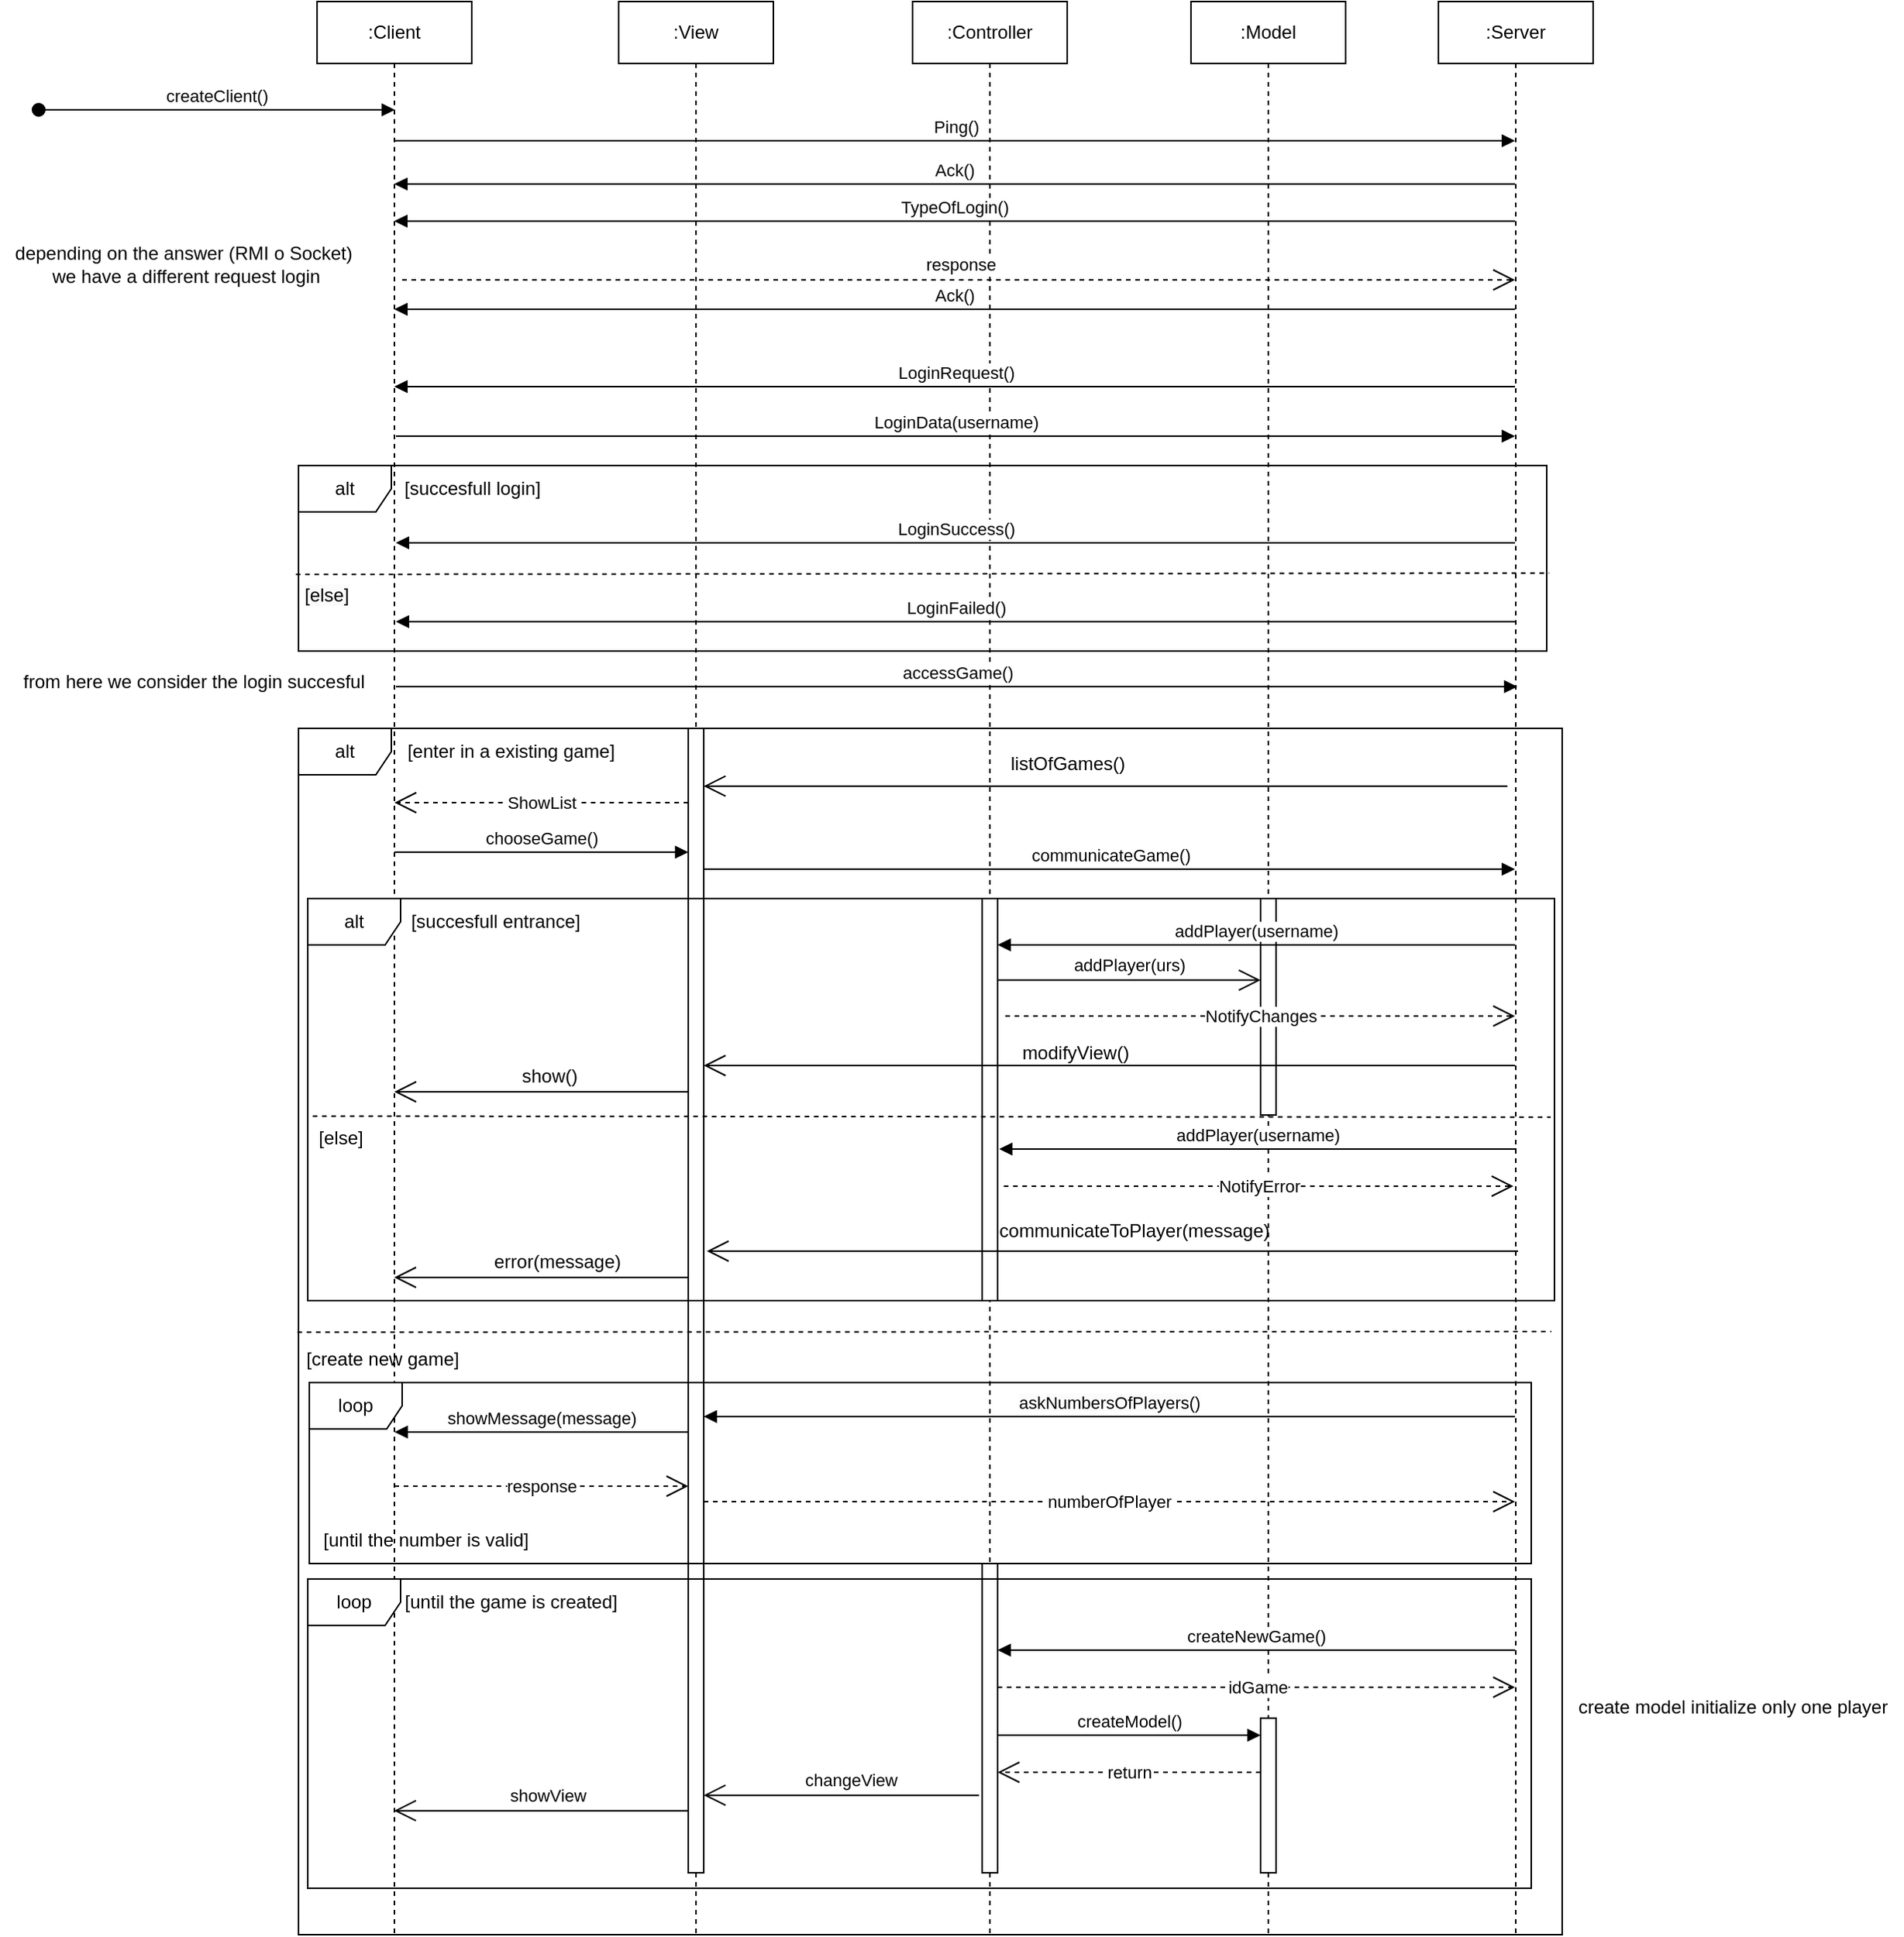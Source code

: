 <mxfile version="26.1.1">
  <diagram name="Page-1" id="2YBvvXClWsGukQMizWep">
    <mxGraphModel dx="1464" dy="775" grid="1" gridSize="10" guides="1" tooltips="1" connect="1" arrows="1" fold="1" page="1" pageScale="1" pageWidth="850" pageHeight="1100" math="0" shadow="0">
      <root>
        <mxCell id="0" />
        <mxCell id="1" parent="0" />
        <mxCell id="rBuW9H_jq5mMNheMzDFq-9" value=":View&lt;span style=&quot;color: rgba(0, 0, 0, 0); font-family: monospace; font-size: 0px; text-align: start; text-wrap-mode: nowrap;&quot;&gt;%3CmxGraphModel%3E%3Croot%3E%3CmxCell%20id%3D%220%22%2F%3E%3CmxCell%20id%3D%221%22%20parent%3D%220%22%2F%3E%3CmxCell%20id%3D%222%22%20value%3D%22%3AObject%22%20style%3D%22shape%3DumlLifeline%3Bperimeter%3DlifelinePerimeter%3BwhiteSpace%3Dwrap%3Bhtml%3D1%3Bcontainer%3D0%3BdropTarget%3D0%3Bcollapsible%3D0%3BrecursiveResize%3D0%3BoutlineConnect%3D0%3BportConstraint%3Deastwest%3BnewEdgeStyle%3D%7B%26quot%3BedgeStyle%26quot%3B%3A%26quot%3BelbowEdgeStyle%26quot%3B%2C%26quot%3Belbow%26quot%3B%3A%26quot%3Bvertical%26quot%3B%2C%26quot%3Bcurved%26quot%3B%3A0%2C%26quot%3Brounded%26quot%3B%3A0%7D%3B%22%20vertex%3D%221%22%20parent%3D%221%22%3E%3CmxGeometry%20x%3D%22370%22%20y%3D%22120%22%20width%3D%22100%22%20height%3D%22300%22%20as%3D%22geometry%22%2F%3E%3C%2FmxCell%3E%3CmxCell%20id%3D%223%22%20value%3D%22%22%20style%3D%22html%3D1%3Bpoints%3D%5B%5D%3Bperimeter%3DorthogonalPerimeter%3BoutlineConnect%3D0%3BtargetShapes%3DumlLifeline%3BportConstraint%3Deastwest%3BnewEdgeStyle%3D%7B%26quot%3BedgeStyle%26quot%3B%3A%26quot%3BelbowEdgeStyle%26quot%3B%2C%26quot%3Belbow%26quot%3B%3A%26quot%3Bvertical%26quot%3B%2C%26quot%3Bcurved%26quot%3B%3A0%2C%26quot%3Brounded%26quot%3B%3A0%7D%3B%22%20vertex%3D%221%22%20parent%3D%222%22%3E%3CmxGeometry%20x%3D%2245%22%20y%3D%2270%22%20width%3D%2210%22%20height%3D%22190%22%20as%3D%22geometry%22%2F%3E%3C%2FmxCell%3E%3CmxCell%20id%3D%224%22%20value%3D%22dispatch%22%20style%3D%22html%3D1%3BverticalAlign%3Dbottom%3BstartArrow%3Doval%3BendArrow%3Dblock%3BstartSize%3D8%3BedgeStyle%3DelbowEdgeStyle%3Belbow%3Dvertical%3Bcurved%3D0%3Brounded%3D0%3B%22%20edge%3D%221%22%20parent%3D%222%22%20target%3D%223%22%3E%3CmxGeometry%20relative%3D%221%22%20as%3D%22geometry%22%3E%3CmxPoint%20x%3D%22-15%22%20y%3D%2270%22%20as%3D%22sourcePoint%22%2F%3E%3C%2FmxGeometry%3E%3C%2FmxCell%3E%3CmxCell%20id%3D%225%22%20value%3D%22%22%20style%3D%22html%3D1%3Bpoints%3D%5B%5D%3Bperimeter%3DorthogonalPerimeter%3BoutlineConnect%3D0%3BtargetShapes%3DumlLifeline%3BportConstraint%3Deastwest%3BnewEdgeStyle%3D%7B%26quot%3BedgeStyle%26quot%3B%3A%26quot%3BelbowEdgeStyle%26quot%3B%2C%26quot%3Belbow%26quot%3B%3A%26quot%3Bvertical%26quot%3B%2C%26quot%3Bcurved%26quot%3B%3A0%2C%26quot%3Brounded%26quot%3B%3A0%7D%3B%22%20vertex%3D%221%22%20parent%3D%222%22%3E%3CmxGeometry%20x%3D%2250%22%20y%3D%22120%22%20width%3D%2210%22%20height%3D%2280%22%20as%3D%22geometry%22%2F%3E%3C%2FmxCell%3E%3C%2Froot%3E%3C%2FmxGraphModel%3E&lt;/span&gt;" style="shape=umlLifeline;perimeter=lifelinePerimeter;whiteSpace=wrap;html=1;container=1;dropTarget=0;collapsible=0;recursiveResize=0;outlineConnect=0;portConstraint=eastwest;newEdgeStyle={&quot;curved&quot;:0,&quot;rounded&quot;:0};" parent="1" vertex="1">
          <mxGeometry x="570" y="110" width="100" height="1250" as="geometry" />
        </mxCell>
        <mxCell id="rBuW9H_jq5mMNheMzDFq-10" value=":Controller" style="shape=umlLifeline;perimeter=lifelinePerimeter;whiteSpace=wrap;html=1;container=1;dropTarget=0;collapsible=0;recursiveResize=0;outlineConnect=0;portConstraint=eastwest;newEdgeStyle={&quot;curved&quot;:0,&quot;rounded&quot;:0};" parent="1" vertex="1">
          <mxGeometry x="760" y="110" width="100" height="1250" as="geometry" />
        </mxCell>
        <mxCell id="rBuW9H_jq5mMNheMzDFq-12" value=":Model" style="shape=umlLifeline;perimeter=lifelinePerimeter;whiteSpace=wrap;html=1;container=1;dropTarget=0;collapsible=0;recursiveResize=0;outlineConnect=0;portConstraint=eastwest;newEdgeStyle={&quot;curved&quot;:0,&quot;rounded&quot;:0};" parent="1" vertex="1">
          <mxGeometry x="940" y="110" width="100" height="1250" as="geometry" />
        </mxCell>
        <mxCell id="uLrYTXcCRGbgXtRRE7eR-38" value="" style="html=1;points=[[0,0,0,0,5],[0,1,0,0,-5],[1,0,0,0,5],[1,1,0,0,-5]];perimeter=orthogonalPerimeter;outlineConnect=0;targetShapes=umlLifeline;portConstraint=eastwest;newEdgeStyle={&quot;curved&quot;:0,&quot;rounded&quot;:0};" parent="rBuW9H_jq5mMNheMzDFq-12" vertex="1">
          <mxGeometry x="45" y="580" width="10" height="140" as="geometry" />
        </mxCell>
        <mxCell id="uLrYTXcCRGbgXtRRE7eR-82" value="" style="html=1;points=[[0,0,0,0,5],[0,1,0,0,-5],[1,0,0,0,5],[1,1,0,0,-5]];perimeter=orthogonalPerimeter;outlineConnect=0;targetShapes=umlLifeline;portConstraint=eastwest;newEdgeStyle={&quot;curved&quot;:0,&quot;rounded&quot;:0};" parent="rBuW9H_jq5mMNheMzDFq-12" vertex="1">
          <mxGeometry x="45" y="1110" width="10" height="100" as="geometry" />
        </mxCell>
        <mxCell id="rBuW9H_jq5mMNheMzDFq-13" value="createClient()" style="html=1;verticalAlign=bottom;startArrow=oval;startFill=1;endArrow=block;startSize=8;curved=0;rounded=0;" parent="1" edge="1">
          <mxGeometry x="-0.001" width="60" relative="1" as="geometry">
            <mxPoint x="194.997" y="180" as="sourcePoint" />
            <mxPoint x="425.33" y="180" as="targetPoint" />
            <mxPoint as="offset" />
          </mxGeometry>
        </mxCell>
        <mxCell id="uLrYTXcCRGbgXtRRE7eR-1" value=":Server" style="shape=umlLifeline;perimeter=lifelinePerimeter;whiteSpace=wrap;html=1;container=1;dropTarget=0;collapsible=0;recursiveResize=0;outlineConnect=0;portConstraint=eastwest;newEdgeStyle={&quot;curved&quot;:0,&quot;rounded&quot;:0};" parent="1" vertex="1">
          <mxGeometry x="1100" y="110" width="100" height="1250" as="geometry" />
        </mxCell>
        <mxCell id="uLrYTXcCRGbgXtRRE7eR-2" value=":Client" style="shape=umlLifeline;perimeter=lifelinePerimeter;whiteSpace=wrap;html=1;container=1;dropTarget=0;collapsible=0;recursiveResize=0;outlineConnect=0;portConstraint=eastwest;newEdgeStyle={&quot;curved&quot;:0,&quot;rounded&quot;:0};" parent="1" vertex="1">
          <mxGeometry x="375" y="110" width="100" height="1250" as="geometry" />
        </mxCell>
        <mxCell id="uLrYTXcCRGbgXtRRE7eR-3" value="Ping()" style="html=1;verticalAlign=bottom;endArrow=block;curved=0;rounded=0;" parent="1" target="uLrYTXcCRGbgXtRRE7eR-1" edge="1">
          <mxGeometry width="80" relative="1" as="geometry">
            <mxPoint x="425" y="200" as="sourcePoint" />
            <mxPoint x="649.5" y="200" as="targetPoint" />
          </mxGeometry>
        </mxCell>
        <mxCell id="uLrYTXcCRGbgXtRRE7eR-5" value="Ack()" style="html=1;verticalAlign=bottom;endArrow=block;curved=0;rounded=0;" parent="1" source="uLrYTXcCRGbgXtRRE7eR-1" edge="1">
          <mxGeometry width="80" relative="1" as="geometry">
            <mxPoint x="649.5" y="228.0" as="sourcePoint" />
            <mxPoint x="424.944" y="228.0" as="targetPoint" />
          </mxGeometry>
        </mxCell>
        <mxCell id="uLrYTXcCRGbgXtRRE7eR-6" value="LoginRequest()" style="html=1;verticalAlign=bottom;endArrow=block;curved=0;rounded=0;" parent="1" source="uLrYTXcCRGbgXtRRE7eR-1" edge="1">
          <mxGeometry x="-0.001" width="80" relative="1" as="geometry">
            <mxPoint x="649.5" y="359.0" as="sourcePoint" />
            <mxPoint x="424.944" y="359.0" as="targetPoint" />
            <mxPoint as="offset" />
          </mxGeometry>
        </mxCell>
        <mxCell id="uLrYTXcCRGbgXtRRE7eR-8" value="TypeOfLogin()" style="html=1;verticalAlign=bottom;endArrow=block;curved=0;rounded=0;" parent="1" source="uLrYTXcCRGbgXtRRE7eR-1" edge="1">
          <mxGeometry width="80" relative="1" as="geometry">
            <mxPoint x="649.5" y="252" as="sourcePoint" />
            <mxPoint x="424.875" y="252" as="targetPoint" />
          </mxGeometry>
        </mxCell>
        <mxCell id="uLrYTXcCRGbgXtRRE7eR-9" value="response" style="endArrow=open;endSize=12;dashed=1;html=1;rounded=0;" parent="1" target="uLrYTXcCRGbgXtRRE7eR-1" edge="1">
          <mxGeometry x="0.002" y="10" width="160" relative="1" as="geometry">
            <mxPoint x="430" y="290" as="sourcePoint" />
            <mxPoint x="590" y="290" as="targetPoint" />
            <mxPoint as="offset" />
          </mxGeometry>
        </mxCell>
        <mxCell id="uLrYTXcCRGbgXtRRE7eR-11" value="depending on the answer (RMI o Socket)&amp;nbsp;&lt;div&gt;we have a different request login&lt;/div&gt;" style="text;html=1;align=center;verticalAlign=middle;resizable=0;points=[];autosize=1;strokeColor=none;fillColor=none;" parent="1" vertex="1">
          <mxGeometry x="170" y="260" width="240" height="40" as="geometry" />
        </mxCell>
        <mxCell id="uLrYTXcCRGbgXtRRE7eR-12" value="Ack()" style="html=1;verticalAlign=bottom;endArrow=block;curved=0;rounded=0;" parent="1" source="uLrYTXcCRGbgXtRRE7eR-1" edge="1">
          <mxGeometry width="80" relative="1" as="geometry">
            <mxPoint x="649.5" y="309.0" as="sourcePoint" />
            <mxPoint x="424.944" y="309.0" as="targetPoint" />
          </mxGeometry>
        </mxCell>
        <mxCell id="uLrYTXcCRGbgXtRRE7eR-13" value="LoginData(username)" style="html=1;verticalAlign=bottom;endArrow=block;curved=0;rounded=0;" parent="1" target="uLrYTXcCRGbgXtRRE7eR-1" edge="1">
          <mxGeometry width="80" relative="1" as="geometry">
            <mxPoint x="426" y="391" as="sourcePoint" />
            <mxPoint x="650.5" y="391" as="targetPoint" />
          </mxGeometry>
        </mxCell>
        <mxCell id="uLrYTXcCRGbgXtRRE7eR-14" value="alt" style="shape=umlFrame;whiteSpace=wrap;html=1;pointerEvents=0;" parent="1" vertex="1">
          <mxGeometry x="363" y="410" width="807" height="120" as="geometry" />
        </mxCell>
        <mxCell id="uLrYTXcCRGbgXtRRE7eR-15" value="[succesfull login]" style="text;html=1;align=center;verticalAlign=middle;resizable=0;points=[];autosize=1;strokeColor=none;fillColor=none;" parent="1" vertex="1">
          <mxGeometry x="420" y="410" width="110" height="30" as="geometry" />
        </mxCell>
        <mxCell id="uLrYTXcCRGbgXtRRE7eR-16" value="LoginSuccess()" style="html=1;verticalAlign=bottom;endArrow=block;curved=0;rounded=0;" parent="1" source="uLrYTXcCRGbgXtRRE7eR-1" edge="1">
          <mxGeometry x="-0.001" width="80" relative="1" as="geometry">
            <mxPoint x="650.5" y="460.0" as="sourcePoint" />
            <mxPoint x="425.944" y="460.0" as="targetPoint" />
            <mxPoint as="offset" />
          </mxGeometry>
        </mxCell>
        <mxCell id="uLrYTXcCRGbgXtRRE7eR-20" value="" style="endArrow=none;dashed=1;html=1;rounded=0;exitX=-0.005;exitY=0.382;exitDx=0;exitDy=0;exitPerimeter=0;entryX=1.002;entryY=0.58;entryDx=0;entryDy=0;entryPerimeter=0;" parent="1" target="uLrYTXcCRGbgXtRRE7eR-14" edge="1">
          <mxGeometry width="50" height="50" relative="1" as="geometry">
            <mxPoint x="361.3" y="480.4" as="sourcePoint" />
            <mxPoint x="701.3" y="479" as="targetPoint" />
          </mxGeometry>
        </mxCell>
        <mxCell id="uLrYTXcCRGbgXtRRE7eR-21" value="&lt;span style=&quot;color: rgb(0, 0, 0); font-family: Helvetica; font-size: 12px; font-style: normal; font-variant-ligatures: normal; font-variant-caps: normal; font-weight: 400; letter-spacing: normal; orphans: 2; text-align: center; text-indent: 0px; text-transform: none; widows: 2; word-spacing: 0px; -webkit-text-stroke-width: 0px; white-space: nowrap; background-color: rgb(251, 251, 251); text-decoration-thickness: initial; text-decoration-style: initial; text-decoration-color: initial; float: none; display: inline !important;&quot;&gt;[else]&lt;/span&gt;" style="text;whiteSpace=wrap;html=1;" parent="1" vertex="1">
          <mxGeometry x="365" y="480" width="120" height="40" as="geometry" />
        </mxCell>
        <mxCell id="uLrYTXcCRGbgXtRRE7eR-22" value="LoginFailed()" style="html=1;verticalAlign=bottom;endArrow=block;curved=0;rounded=0;" parent="1" source="uLrYTXcCRGbgXtRRE7eR-1" edge="1">
          <mxGeometry x="-0.001" width="80" relative="1" as="geometry">
            <mxPoint x="650.5" y="511.0" as="sourcePoint" />
            <mxPoint x="425.944" y="511.0" as="targetPoint" />
            <mxPoint as="offset" />
          </mxGeometry>
        </mxCell>
        <mxCell id="uLrYTXcCRGbgXtRRE7eR-23" value="from here we consider the login succesful" style="text;html=1;align=center;verticalAlign=middle;resizable=0;points=[];autosize=1;strokeColor=none;fillColor=none;" parent="1" vertex="1">
          <mxGeometry x="175" y="535" width="240" height="30" as="geometry" />
        </mxCell>
        <mxCell id="uLrYTXcCRGbgXtRRE7eR-25" value="alt" style="shape=umlFrame;whiteSpace=wrap;html=1;pointerEvents=0;" parent="1" vertex="1">
          <mxGeometry x="363" y="580" width="817" height="780" as="geometry" />
        </mxCell>
        <mxCell id="uLrYTXcCRGbgXtRRE7eR-26" value="[enter in a existing game]" style="text;html=1;align=center;verticalAlign=middle;resizable=0;points=[];autosize=1;strokeColor=none;fillColor=none;" parent="1" vertex="1">
          <mxGeometry x="420" y="580" width="160" height="30" as="geometry" />
        </mxCell>
        <mxCell id="uLrYTXcCRGbgXtRRE7eR-27" value="accessGame()" style="html=1;verticalAlign=bottom;endArrow=block;curved=0;rounded=0;" parent="1" edge="1">
          <mxGeometry width="80" relative="1" as="geometry">
            <mxPoint x="426" y="553" as="sourcePoint" />
            <mxPoint x="1151" y="553" as="targetPoint" />
          </mxGeometry>
        </mxCell>
        <mxCell id="uLrYTXcCRGbgXtRRE7eR-29" value="" style="endArrow=open;endFill=1;endSize=12;html=1;rounded=0;" parent="1" target="uLrYTXcCRGbgXtRRE7eR-31" edge="1">
          <mxGeometry width="160" relative="1" as="geometry">
            <mxPoint x="1144.61" y="617.33" as="sourcePoint" />
            <mxPoint x="615.004" y="617.33" as="targetPoint" />
          </mxGeometry>
        </mxCell>
        <mxCell id="uLrYTXcCRGbgXtRRE7eR-30" value="listOfGames()" style="text;html=1;align=center;verticalAlign=middle;resizable=0;points=[];autosize=1;strokeColor=none;fillColor=none;" parent="1" vertex="1">
          <mxGeometry x="810" y="588" width="100" height="30" as="geometry" />
        </mxCell>
        <mxCell id="uLrYTXcCRGbgXtRRE7eR-31" value="" style="html=1;points=[[0,0,0,0,5],[0,1,0,0,-5],[1,0,0,0,5],[1,1,0,0,-5]];perimeter=orthogonalPerimeter;outlineConnect=0;targetShapes=umlLifeline;portConstraint=eastwest;newEdgeStyle={&quot;curved&quot;:0,&quot;rounded&quot;:0};" parent="1" vertex="1">
          <mxGeometry x="615" y="580" width="10" height="740" as="geometry" />
        </mxCell>
        <mxCell id="uLrYTXcCRGbgXtRRE7eR-33" value="ShowList" style="endArrow=open;endSize=12;dashed=1;html=1;rounded=0;" parent="1" source="uLrYTXcCRGbgXtRRE7eR-31" edge="1">
          <mxGeometry width="160" relative="1" as="geometry">
            <mxPoint x="470" y="628" as="sourcePoint" />
            <mxPoint x="425.065" y="628" as="targetPoint" />
          </mxGeometry>
        </mxCell>
        <mxCell id="uLrYTXcCRGbgXtRRE7eR-34" value="chooseGame()" style="html=1;verticalAlign=bottom;endArrow=block;curved=0;rounded=0;" parent="1" edge="1">
          <mxGeometry width="80" relative="1" as="geometry">
            <mxPoint x="425.024" y="660" as="sourcePoint" />
            <mxPoint x="615" y="660" as="targetPoint" />
          </mxGeometry>
        </mxCell>
        <mxCell id="uLrYTXcCRGbgXtRRE7eR-35" value="communicateGame()" style="html=1;verticalAlign=bottom;endArrow=block;curved=0;rounded=0;" parent="1" edge="1">
          <mxGeometry width="80" relative="1" as="geometry">
            <mxPoint x="625" y="671" as="sourcePoint" />
            <mxPoint x="1149.5" y="671" as="targetPoint" />
          </mxGeometry>
        </mxCell>
        <mxCell id="uLrYTXcCRGbgXtRRE7eR-36" value="alt" style="shape=umlFrame;whiteSpace=wrap;html=1;pointerEvents=0;" parent="1" vertex="1">
          <mxGeometry x="369" y="690" width="806" height="260" as="geometry" />
        </mxCell>
        <mxCell id="uLrYTXcCRGbgXtRRE7eR-37" value="[succesfull entrance]" style="text;html=1;align=center;verticalAlign=middle;resizable=0;points=[];autosize=1;strokeColor=none;fillColor=none;" parent="1" vertex="1">
          <mxGeometry x="425" y="690" width="130" height="30" as="geometry" />
        </mxCell>
        <mxCell id="uLrYTXcCRGbgXtRRE7eR-39" value="addPlayer(username)" style="html=1;verticalAlign=bottom;endArrow=block;curved=0;rounded=0;" parent="1" target="uLrYTXcCRGbgXtRRE7eR-41" edge="1">
          <mxGeometry width="80" relative="1" as="geometry">
            <mxPoint x="1149.5" y="720" as="sourcePoint" />
            <mxPoint x="995" y="720" as="targetPoint" />
          </mxGeometry>
        </mxCell>
        <mxCell id="uLrYTXcCRGbgXtRRE7eR-41" value="" style="html=1;points=[[0,0,0,0,5],[0,1,0,0,-5],[1,0,0,0,5],[1,1,0,0,-5]];perimeter=orthogonalPerimeter;outlineConnect=0;targetShapes=umlLifeline;portConstraint=eastwest;newEdgeStyle={&quot;curved&quot;:0,&quot;rounded&quot;:0};" parent="1" vertex="1">
          <mxGeometry x="805" y="690" width="10" height="260" as="geometry" />
        </mxCell>
        <mxCell id="uLrYTXcCRGbgXtRRE7eR-43" value="" style="endArrow=open;endFill=1;endSize=12;html=1;rounded=0;" parent="1" edge="1">
          <mxGeometry width="160" relative="1" as="geometry">
            <mxPoint x="815" y="742.8" as="sourcePoint" />
            <mxPoint x="985" y="742.8" as="targetPoint" />
          </mxGeometry>
        </mxCell>
        <mxCell id="uLrYTXcCRGbgXtRRE7eR-44" value="&lt;font style=&quot;font-size: 11px;&quot;&gt;addPlayer(urs)&lt;/font&gt;" style="text;html=1;align=center;verticalAlign=middle;resizable=0;points=[];autosize=1;strokeColor=none;fillColor=none;" parent="1" vertex="1">
          <mxGeometry x="850" y="718" width="100" height="30" as="geometry" />
        </mxCell>
        <mxCell id="uLrYTXcCRGbgXtRRE7eR-45" value="NotifyChanges" style="endArrow=open;endSize=12;dashed=1;html=1;rounded=0;" parent="1" edge="1">
          <mxGeometry width="160" relative="1" as="geometry">
            <mxPoint x="820" y="766" as="sourcePoint" />
            <mxPoint x="1149.5" y="766" as="targetPoint" />
          </mxGeometry>
        </mxCell>
        <mxCell id="uLrYTXcCRGbgXtRRE7eR-46" value="" style="endArrow=open;endFill=1;endSize=12;html=1;rounded=0;" parent="1" edge="1">
          <mxGeometry width="160" relative="1" as="geometry">
            <mxPoint x="1149.5" y="798" as="sourcePoint" />
            <mxPoint x="625.0" y="798" as="targetPoint" />
          </mxGeometry>
        </mxCell>
        <mxCell id="uLrYTXcCRGbgXtRRE7eR-47" value="modifyView()" style="text;html=1;align=center;verticalAlign=middle;resizable=0;points=[];autosize=1;strokeColor=none;fillColor=none;" parent="1" vertex="1">
          <mxGeometry x="820" y="775" width="90" height="30" as="geometry" />
        </mxCell>
        <mxCell id="uLrYTXcCRGbgXtRRE7eR-48" value="" style="endArrow=open;endFill=1;endSize=12;html=1;rounded=0;" parent="1" edge="1">
          <mxGeometry width="160" relative="1" as="geometry">
            <mxPoint x="615.0" y="815" as="sourcePoint" />
            <mxPoint x="424.959" y="815" as="targetPoint" />
          </mxGeometry>
        </mxCell>
        <mxCell id="uLrYTXcCRGbgXtRRE7eR-49" value="show()" style="text;html=1;align=center;verticalAlign=middle;resizable=0;points=[];autosize=1;strokeColor=none;fillColor=none;" parent="1" vertex="1">
          <mxGeometry x="495" y="790" width="60" height="30" as="geometry" />
        </mxCell>
        <mxCell id="uLrYTXcCRGbgXtRRE7eR-50" value="" style="endArrow=none;dashed=1;html=1;rounded=0;exitX=0.004;exitY=0.458;exitDx=0;exitDy=0;exitPerimeter=0;entryX=0.997;entryY=0.46;entryDx=0;entryDy=0;entryPerimeter=0;" parent="1" edge="1">
          <mxGeometry width="50" height="50" relative="1" as="geometry">
            <mxPoint x="372.224" y="830.72" as="sourcePoint" />
            <mxPoint x="1172.582" y="831.4" as="targetPoint" />
          </mxGeometry>
        </mxCell>
        <mxCell id="uLrYTXcCRGbgXtRRE7eR-51" value="[else]" style="text;html=1;align=center;verticalAlign=middle;resizable=0;points=[];autosize=1;strokeColor=none;fillColor=none;" parent="1" vertex="1">
          <mxGeometry x="365" y="830" width="50" height="30" as="geometry" />
        </mxCell>
        <mxCell id="uLrYTXcCRGbgXtRRE7eR-52" value="addPlayer(username)" style="html=1;verticalAlign=bottom;endArrow=block;curved=0;rounded=0;" parent="1" edge="1">
          <mxGeometry width="80" relative="1" as="geometry">
            <mxPoint x="1150.5" y="852" as="sourcePoint" />
            <mxPoint x="816" y="852" as="targetPoint" />
          </mxGeometry>
        </mxCell>
        <mxCell id="uLrYTXcCRGbgXtRRE7eR-54" value="NotifyError" style="endArrow=open;endSize=12;dashed=1;html=1;rounded=0;" parent="1" edge="1">
          <mxGeometry width="160" relative="1" as="geometry">
            <mxPoint x="819" y="876" as="sourcePoint" />
            <mxPoint x="1148.5" y="876" as="targetPoint" />
          </mxGeometry>
        </mxCell>
        <mxCell id="uLrYTXcCRGbgXtRRE7eR-55" value="" style="endArrow=open;endFill=1;endSize=12;html=1;rounded=0;" parent="1" edge="1">
          <mxGeometry width="160" relative="1" as="geometry">
            <mxPoint x="1151.5" y="918" as="sourcePoint" />
            <mxPoint x="627.0" y="918" as="targetPoint" />
          </mxGeometry>
        </mxCell>
        <mxCell id="uLrYTXcCRGbgXtRRE7eR-56" value="communicateToPlayer(message)" style="text;html=1;align=center;verticalAlign=middle;resizable=0;points=[];autosize=1;strokeColor=none;fillColor=none;" parent="1" vertex="1">
          <mxGeometry x="803" y="890" width="200" height="30" as="geometry" />
        </mxCell>
        <mxCell id="uLrYTXcCRGbgXtRRE7eR-57" value="" style="endArrow=open;endFill=1;endSize=12;html=1;rounded=0;" parent="1" edge="1">
          <mxGeometry width="160" relative="1" as="geometry">
            <mxPoint x="615" y="935" as="sourcePoint" />
            <mxPoint x="424.875" y="935" as="targetPoint" />
          </mxGeometry>
        </mxCell>
        <mxCell id="uLrYTXcCRGbgXtRRE7eR-58" value="error(message)" style="text;html=1;align=center;verticalAlign=middle;resizable=0;points=[];autosize=1;strokeColor=none;fillColor=none;" parent="1" vertex="1">
          <mxGeometry x="475" y="910" width="110" height="30" as="geometry" />
        </mxCell>
        <mxCell id="uLrYTXcCRGbgXtRRE7eR-61" value="" style="endArrow=none;dashed=1;html=1;rounded=0;exitX=-0.005;exitY=0.382;exitDx=0;exitDy=0;exitPerimeter=0;entryX=1.002;entryY=0.58;entryDx=0;entryDy=0;entryPerimeter=0;" parent="1" edge="1">
          <mxGeometry width="50" height="50" relative="1" as="geometry">
            <mxPoint x="362.3" y="970.4" as="sourcePoint" />
            <mxPoint x="1173" y="970" as="targetPoint" />
          </mxGeometry>
        </mxCell>
        <mxCell id="uLrYTXcCRGbgXtRRE7eR-62" value="[create new game]" style="text;html=1;align=center;verticalAlign=middle;resizable=0;points=[];autosize=1;strokeColor=none;fillColor=none;" parent="1" vertex="1">
          <mxGeometry x="357" y="973" width="120" height="30" as="geometry" />
        </mxCell>
        <mxCell id="uLrYTXcCRGbgXtRRE7eR-70" value="&lt;span style=&quot;background-color: rgb(251, 251, 251);&quot;&gt;&lt;font style=&quot;font-size: 11px;&quot;&gt;askNumbersOfPlayers()&lt;/font&gt;&lt;/span&gt;" style="html=1;verticalAlign=bottom;endArrow=block;curved=0;rounded=0;" parent="1" edge="1">
          <mxGeometry width="80" relative="1" as="geometry">
            <mxPoint x="1149.5" y="1025" as="sourcePoint" />
            <mxPoint x="625" y="1025" as="targetPoint" />
          </mxGeometry>
        </mxCell>
        <mxCell id="uLrYTXcCRGbgXtRRE7eR-72" value="showMessage(message)" style="html=1;verticalAlign=bottom;endArrow=block;curved=0;rounded=0;" parent="1" edge="1">
          <mxGeometry width="80" relative="1" as="geometry">
            <mxPoint x="615" y="1035" as="sourcePoint" />
            <mxPoint x="425.123" y="1035" as="targetPoint" />
          </mxGeometry>
        </mxCell>
        <mxCell id="uLrYTXcCRGbgXtRRE7eR-74" value="response" style="endArrow=open;endSize=12;dashed=1;html=1;rounded=0;" parent="1" target="uLrYTXcCRGbgXtRRE7eR-31" edge="1">
          <mxGeometry width="160" relative="1" as="geometry">
            <mxPoint x="425" y="1070" as="sourcePoint" />
            <mxPoint x="585" y="1070" as="targetPoint" />
          </mxGeometry>
        </mxCell>
        <mxCell id="uLrYTXcCRGbgXtRRE7eR-75" value="loop" style="shape=umlFrame;whiteSpace=wrap;html=1;pointerEvents=0;" parent="1" vertex="1">
          <mxGeometry x="370" y="1003" width="790" height="117" as="geometry" />
        </mxCell>
        <mxCell id="uLrYTXcCRGbgXtRRE7eR-77" value="numberOfPlayer" style="endArrow=open;endSize=12;dashed=1;html=1;rounded=0;" parent="1" target="uLrYTXcCRGbgXtRRE7eR-1" edge="1">
          <mxGeometry x="-0.001" width="160" relative="1" as="geometry">
            <mxPoint x="625" y="1080" as="sourcePoint" />
            <mxPoint x="785" y="1080" as="targetPoint" />
            <mxPoint as="offset" />
          </mxGeometry>
        </mxCell>
        <mxCell id="uLrYTXcCRGbgXtRRE7eR-78" value="[until the number is valid]" style="text;html=1;align=center;verticalAlign=middle;resizable=0;points=[];autosize=1;strokeColor=none;fillColor=none;" parent="1" vertex="1">
          <mxGeometry x="365" y="1090" width="160" height="30" as="geometry" />
        </mxCell>
        <mxCell id="uLrYTXcCRGbgXtRRE7eR-79" value="" style="html=1;points=[[0,0,0,0,5],[0,1,0,0,-5],[1,0,0,0,5],[1,1,0,0,-5]];perimeter=orthogonalPerimeter;outlineConnect=0;targetShapes=umlLifeline;portConstraint=eastwest;newEdgeStyle={&quot;curved&quot;:0,&quot;rounded&quot;:0};" parent="1" vertex="1">
          <mxGeometry x="805" y="1120" width="10" height="200" as="geometry" />
        </mxCell>
        <mxCell id="uLrYTXcCRGbgXtRRE7eR-80" value="createNewGame()" style="html=1;verticalAlign=bottom;endArrow=block;curved=0;rounded=0;" parent="1" edge="1">
          <mxGeometry width="80" relative="1" as="geometry">
            <mxPoint x="1149.5" y="1176" as="sourcePoint" />
            <mxPoint x="815" y="1176" as="targetPoint" />
          </mxGeometry>
        </mxCell>
        <mxCell id="uLrYTXcCRGbgXtRRE7eR-81" value="idGame" style="endArrow=open;endSize=12;dashed=1;html=1;rounded=0;" parent="1" edge="1">
          <mxGeometry x="0.0" width="160" relative="1" as="geometry">
            <mxPoint x="815" y="1200" as="sourcePoint" />
            <mxPoint x="1149.5" y="1200.0" as="targetPoint" />
            <mxPoint as="offset" />
          </mxGeometry>
        </mxCell>
        <mxCell id="uLrYTXcCRGbgXtRRE7eR-83" value="createModel()" style="html=1;verticalAlign=bottom;endArrow=block;curved=0;rounded=0;" parent="1" edge="1">
          <mxGeometry width="80" relative="1" as="geometry">
            <mxPoint x="815" y="1231" as="sourcePoint" />
            <mxPoint x="985" y="1231" as="targetPoint" />
          </mxGeometry>
        </mxCell>
        <mxCell id="uLrYTXcCRGbgXtRRE7eR-85" value="create model initialize only one player" style="text;html=1;align=center;verticalAlign=middle;resizable=0;points=[];autosize=1;strokeColor=none;fillColor=none;" parent="1" vertex="1">
          <mxGeometry x="1180" y="1198" width="220" height="30" as="geometry" />
        </mxCell>
        <mxCell id="uLrYTXcCRGbgXtRRE7eR-86" value="return" style="endArrow=open;endSize=12;dashed=1;html=1;rounded=0;" parent="1" edge="1">
          <mxGeometry x="0.002" width="160" relative="1" as="geometry">
            <mxPoint x="985" y="1255" as="sourcePoint" />
            <mxPoint x="815" y="1255" as="targetPoint" />
            <mxPoint as="offset" />
          </mxGeometry>
        </mxCell>
        <mxCell id="uLrYTXcCRGbgXtRRE7eR-87" value="" style="endArrow=open;endFill=1;endSize=12;html=1;rounded=0;" parent="1" edge="1">
          <mxGeometry width="160" relative="1" as="geometry">
            <mxPoint x="803" y="1269.86" as="sourcePoint" />
            <mxPoint x="625" y="1269.86" as="targetPoint" />
          </mxGeometry>
        </mxCell>
        <mxCell id="uLrYTXcCRGbgXtRRE7eR-88" value="changeView" style="edgeLabel;html=1;align=center;verticalAlign=middle;resizable=0;points=[];" parent="uLrYTXcCRGbgXtRRE7eR-87" vertex="1" connectable="0">
          <mxGeometry x="0.326" y="1" relative="1" as="geometry">
            <mxPoint x="35" y="-11" as="offset" />
          </mxGeometry>
        </mxCell>
        <mxCell id="uLrYTXcCRGbgXtRRE7eR-89" value="" style="endArrow=open;endFill=1;endSize=12;html=1;rounded=0;" parent="1" edge="1">
          <mxGeometry width="160" relative="1" as="geometry">
            <mxPoint x="615" y="1279.86" as="sourcePoint" />
            <mxPoint x="424.81" y="1279.86" as="targetPoint" />
          </mxGeometry>
        </mxCell>
        <mxCell id="uLrYTXcCRGbgXtRRE7eR-90" value="showView" style="edgeLabel;html=1;align=center;verticalAlign=middle;resizable=0;points=[];" parent="uLrYTXcCRGbgXtRRE7eR-89" vertex="1" connectable="0">
          <mxGeometry x="0.326" y="1" relative="1" as="geometry">
            <mxPoint x="35" y="-11" as="offset" />
          </mxGeometry>
        </mxCell>
        <mxCell id="uLrYTXcCRGbgXtRRE7eR-91" value="loop" style="shape=umlFrame;whiteSpace=wrap;html=1;pointerEvents=0;" parent="1" vertex="1">
          <mxGeometry x="369" y="1130" width="791" height="200" as="geometry" />
        </mxCell>
        <mxCell id="uLrYTXcCRGbgXtRRE7eR-92" value="[until the game is created]" style="text;html=1;align=center;verticalAlign=middle;resizable=0;points=[];autosize=1;strokeColor=none;fillColor=none;" parent="1" vertex="1">
          <mxGeometry x="420" y="1130" width="160" height="30" as="geometry" />
        </mxCell>
      </root>
    </mxGraphModel>
  </diagram>
</mxfile>
